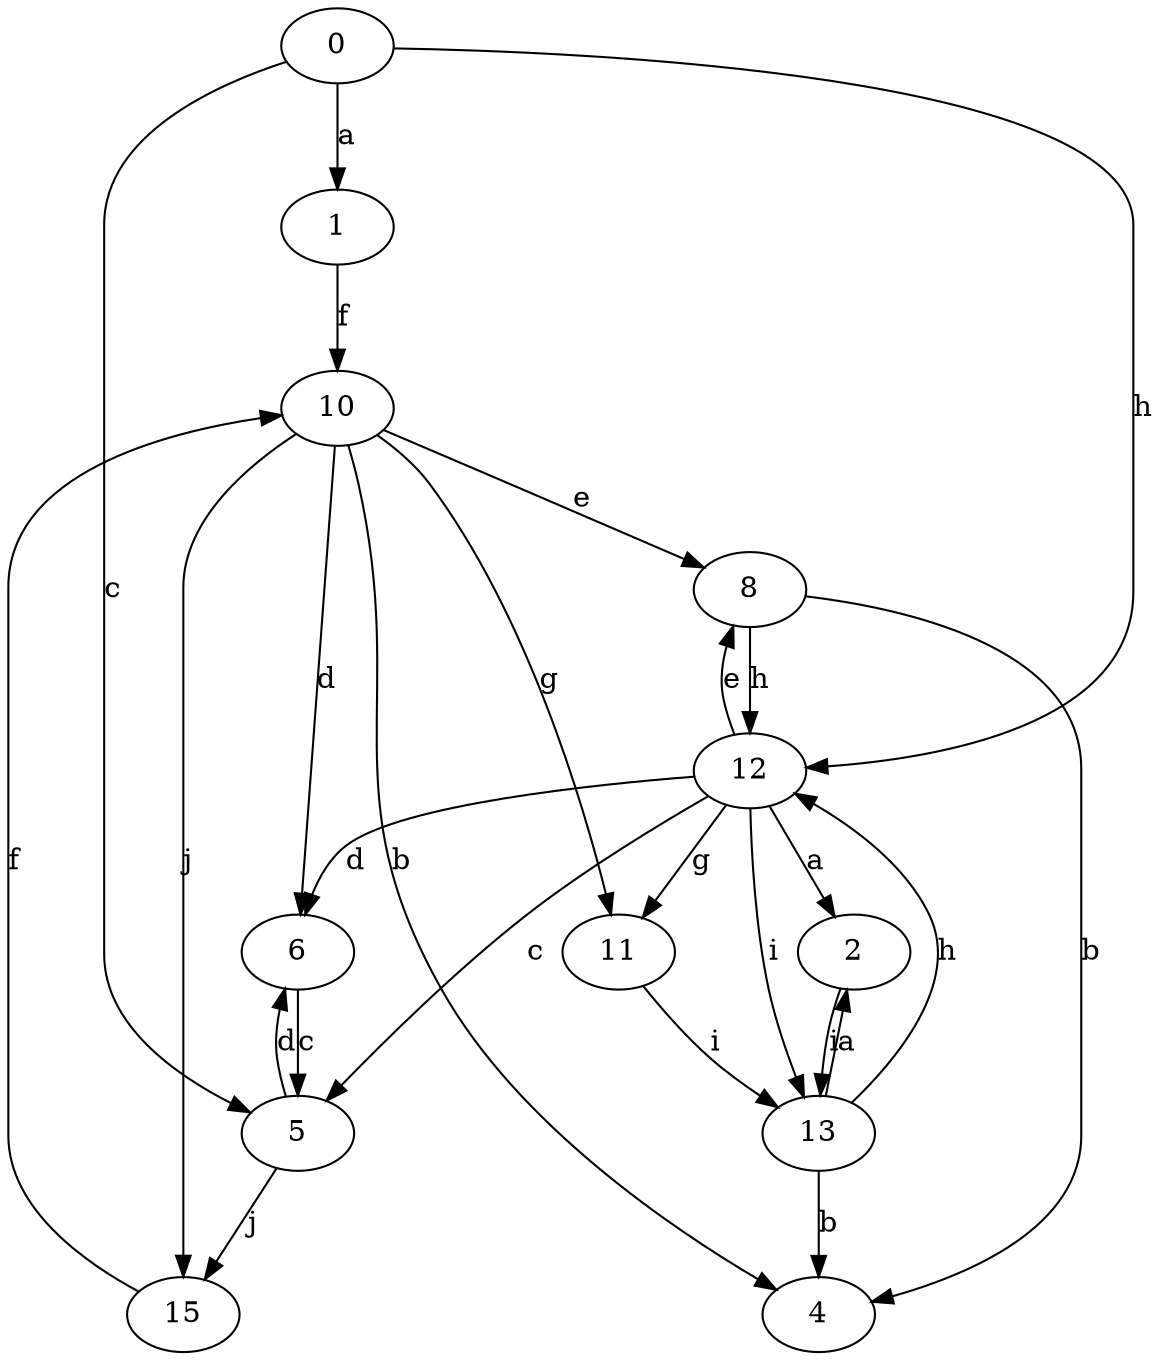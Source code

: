 strict digraph  {
1;
2;
0;
4;
5;
6;
8;
10;
11;
12;
13;
15;
1 -> 10  [label=f];
2 -> 13  [label=i];
0 -> 1  [label=a];
0 -> 5  [label=c];
0 -> 12  [label=h];
5 -> 6  [label=d];
5 -> 15  [label=j];
6 -> 5  [label=c];
8 -> 4  [label=b];
8 -> 12  [label=h];
10 -> 4  [label=b];
10 -> 6  [label=d];
10 -> 8  [label=e];
10 -> 11  [label=g];
10 -> 15  [label=j];
11 -> 13  [label=i];
12 -> 2  [label=a];
12 -> 5  [label=c];
12 -> 6  [label=d];
12 -> 8  [label=e];
12 -> 11  [label=g];
12 -> 13  [label=i];
13 -> 2  [label=a];
13 -> 4  [label=b];
13 -> 12  [label=h];
15 -> 10  [label=f];
}
